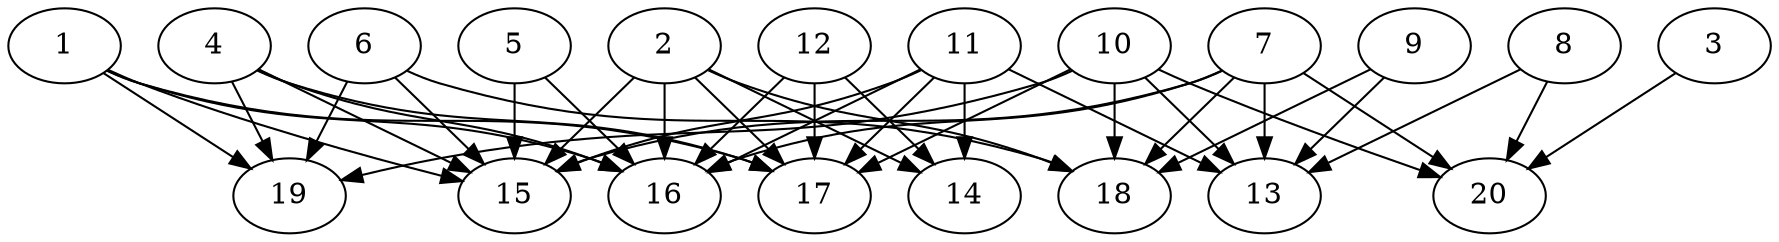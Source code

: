 // DAG automatically generated by daggen at Thu Oct  3 13:58:43 2019
// ./daggen --dot -n 20 --ccr 0.4 --fat 0.9 --regular 0.9 --density 0.6 --mindata 5242880 --maxdata 52428800 
digraph G {
  1 [size="79224320", alpha="0.18", expect_size="31689728"] 
  1 -> 15 [size ="31689728"]
  1 -> 16 [size ="31689728"]
  1 -> 17 [size ="31689728"]
  1 -> 19 [size ="31689728"]
  2 [size="127831040", alpha="0.15", expect_size="51132416"] 
  2 -> 14 [size ="51132416"]
  2 -> 15 [size ="51132416"]
  2 -> 16 [size ="51132416"]
  2 -> 17 [size ="51132416"]
  2 -> 18 [size ="51132416"]
  3 [size="77079040", alpha="0.13", expect_size="30831616"] 
  3 -> 20 [size ="30831616"]
  4 [size="128284160", alpha="0.15", expect_size="51313664"] 
  4 -> 15 [size ="51313664"]
  4 -> 16 [size ="51313664"]
  4 -> 17 [size ="51313664"]
  4 -> 19 [size ="51313664"]
  5 [size="49013760", alpha="0.01", expect_size="19605504"] 
  5 -> 15 [size ="19605504"]
  5 -> 16 [size ="19605504"]
  6 [size="54361600", alpha="0.17", expect_size="21744640"] 
  6 -> 15 [size ="21744640"]
  6 -> 18 [size ="21744640"]
  6 -> 19 [size ="21744640"]
  7 [size="91028480", alpha="0.14", expect_size="36411392"] 
  7 -> 13 [size ="36411392"]
  7 -> 15 [size ="36411392"]
  7 -> 16 [size ="36411392"]
  7 -> 18 [size ="36411392"]
  7 -> 20 [size ="36411392"]
  8 [size="112535040", alpha="0.08", expect_size="45014016"] 
  8 -> 13 [size ="45014016"]
  8 -> 20 [size ="45014016"]
  9 [size="30615040", alpha="0.18", expect_size="12246016"] 
  9 -> 13 [size ="12246016"]
  9 -> 18 [size ="12246016"]
  10 [size="74961920", alpha="0.20", expect_size="29984768"] 
  10 -> 13 [size ="29984768"]
  10 -> 17 [size ="29984768"]
  10 -> 18 [size ="29984768"]
  10 -> 19 [size ="29984768"]
  10 -> 20 [size ="29984768"]
  11 [size="38996480", alpha="0.09", expect_size="15598592"] 
  11 -> 13 [size ="15598592"]
  11 -> 14 [size ="15598592"]
  11 -> 15 [size ="15598592"]
  11 -> 16 [size ="15598592"]
  11 -> 17 [size ="15598592"]
  12 [size="26657280", alpha="0.09", expect_size="10662912"] 
  12 -> 14 [size ="10662912"]
  12 -> 16 [size ="10662912"]
  12 -> 17 [size ="10662912"]
  13 [size="113909760", alpha="0.11", expect_size="45563904"] 
  14 [size="72197120", alpha="0.09", expect_size="28878848"] 
  15 [size="45493760", alpha="0.01", expect_size="18197504"] 
  16 [size="51758080", alpha="0.14", expect_size="20703232"] 
  17 [size="33420800", alpha="0.03", expect_size="13368320"] 
  18 [size="117135360", alpha="0.10", expect_size="46854144"] 
  19 [size="44305920", alpha="0.17", expect_size="17722368"] 
  20 [size="31298560", alpha="0.08", expect_size="12519424"] 
}
